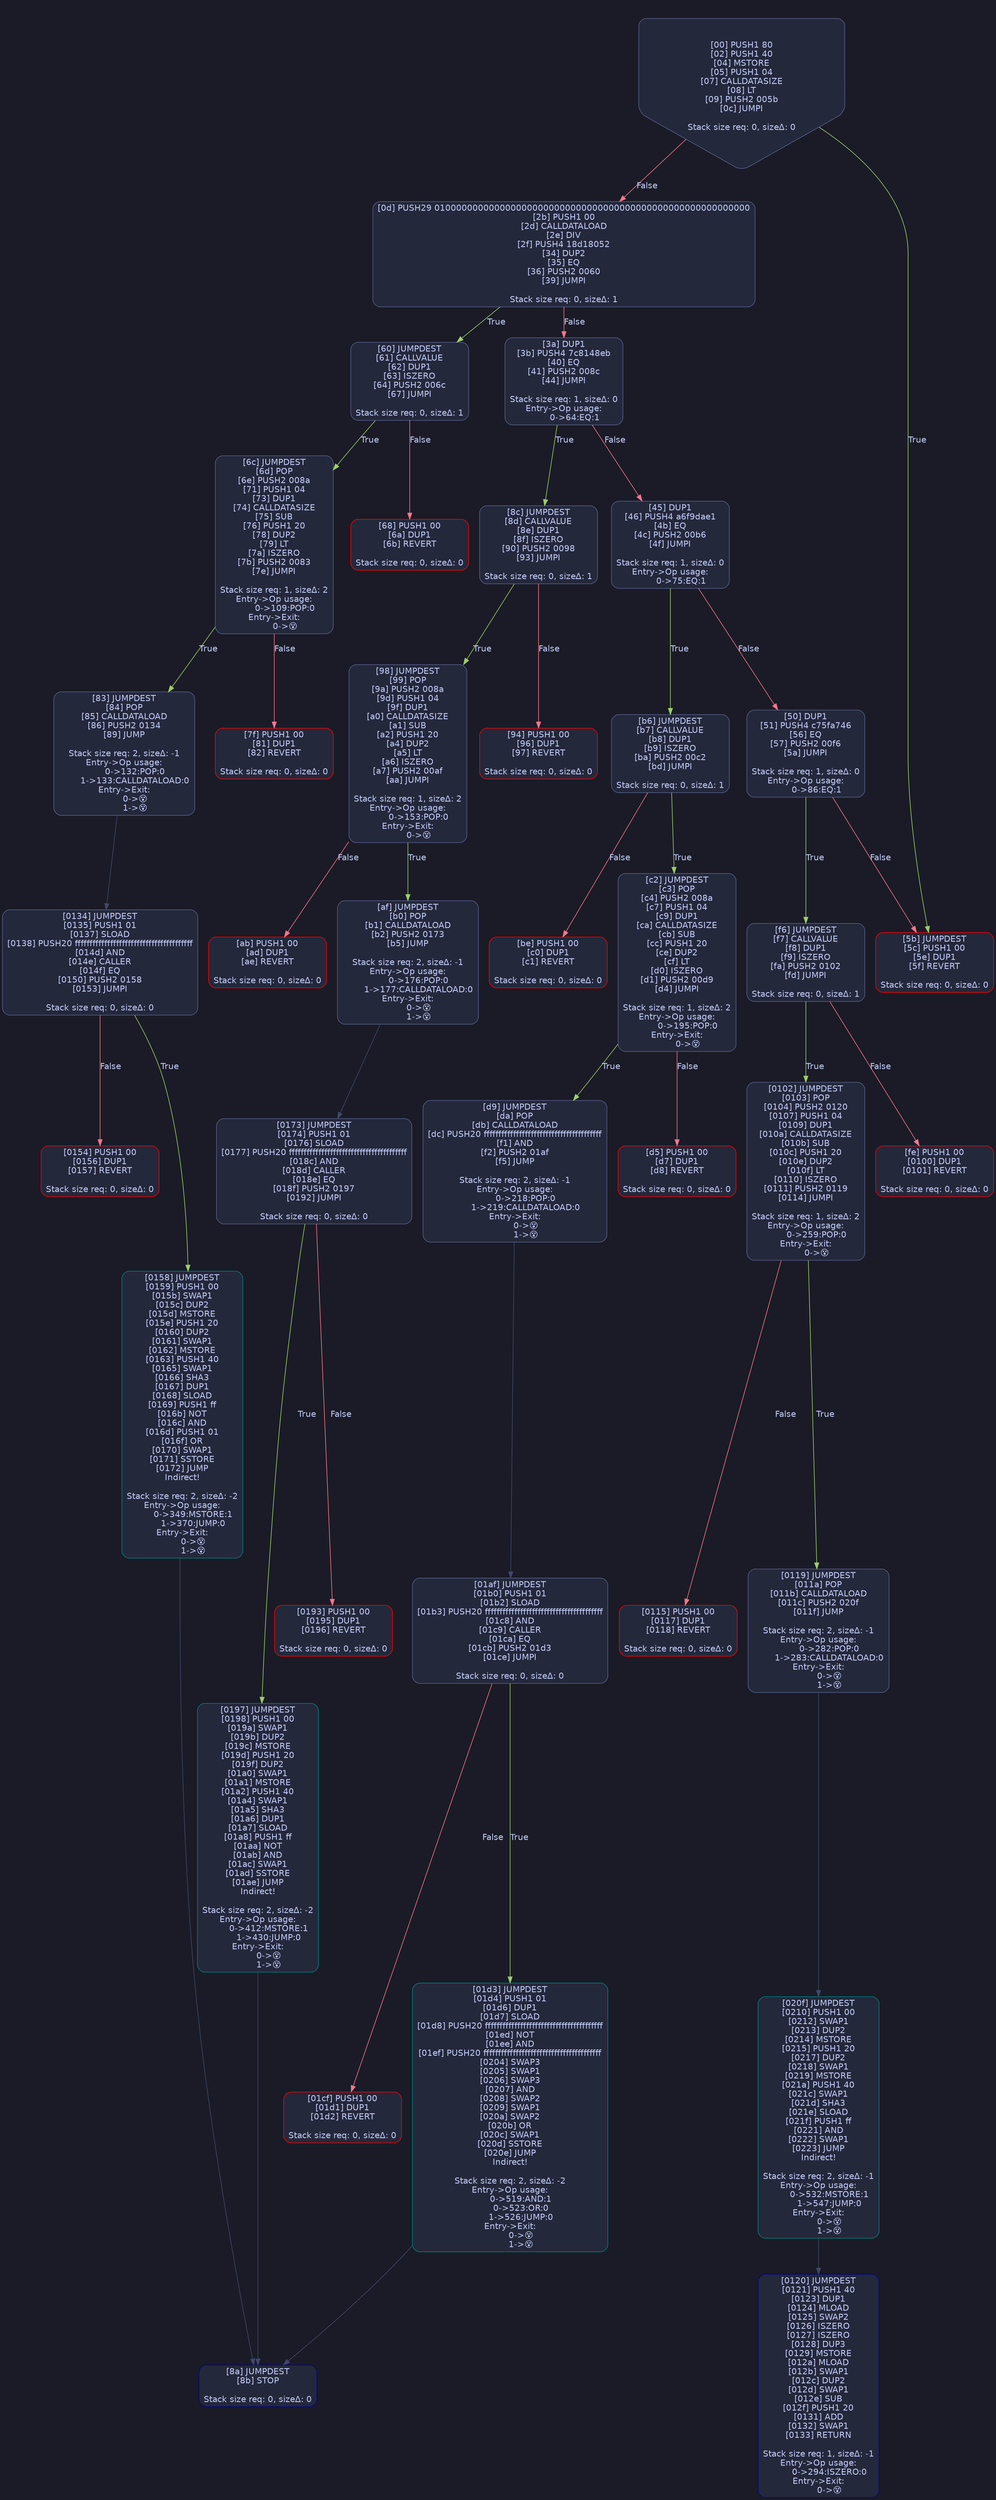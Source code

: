 digraph G {
    node [shape=box, style="filled, rounded", color="#565f89", fontcolor="#c0caf5", fontname="Helvetica", fillcolor="#24283b"];
    edge [color="#414868", fontcolor="#c0caf5", fontname="Helvetica"];
    bgcolor="#1a1b26";
    0 [ label = "[00] PUSH1 80
[02] PUSH1 40
[04] MSTORE
[05] PUSH1 04
[07] CALLDATASIZE
[08] LT
[09] PUSH2 005b
[0c] JUMPI

Stack size req: 0, sizeΔ: 0
" shape = invhouse]
    1 [ label = "[0d] PUSH29 0100000000000000000000000000000000000000000000000000000000
[2b] PUSH1 00
[2d] CALLDATALOAD
[2e] DIV
[2f] PUSH4 18d18052
[34] DUP2
[35] EQ
[36] PUSH2 0060
[39] JUMPI

Stack size req: 0, sizeΔ: 1
"]
    2 [ label = "[3a] DUP1
[3b] PUSH4 7c8148eb
[40] EQ
[41] PUSH2 008c
[44] JUMPI

Stack size req: 1, sizeΔ: 0
Entry->Op usage:
	0->64:EQ:1
"]
    3 [ label = "[45] DUP1
[46] PUSH4 a6f9dae1
[4b] EQ
[4c] PUSH2 00b6
[4f] JUMPI

Stack size req: 1, sizeΔ: 0
Entry->Op usage:
	0->75:EQ:1
"]
    4 [ label = "[50] DUP1
[51] PUSH4 c75fa746
[56] EQ
[57] PUSH2 00f6
[5a] JUMPI

Stack size req: 1, sizeΔ: 0
Entry->Op usage:
	0->86:EQ:1
"]
    5 [ label = "[5b] JUMPDEST
[5c] PUSH1 00
[5e] DUP1
[5f] REVERT

Stack size req: 0, sizeΔ: 0
" color = "red"]
    6 [ label = "[60] JUMPDEST
[61] CALLVALUE
[62] DUP1
[63] ISZERO
[64] PUSH2 006c
[67] JUMPI

Stack size req: 0, sizeΔ: 1
"]
    7 [ label = "[68] PUSH1 00
[6a] DUP1
[6b] REVERT

Stack size req: 0, sizeΔ: 0
" color = "red"]
    8 [ label = "[6c] JUMPDEST
[6d] POP
[6e] PUSH2 008a
[71] PUSH1 04
[73] DUP1
[74] CALLDATASIZE
[75] SUB
[76] PUSH1 20
[78] DUP2
[79] LT
[7a] ISZERO
[7b] PUSH2 0083
[7e] JUMPI

Stack size req: 1, sizeΔ: 2
Entry->Op usage:
	0->109:POP:0
Entry->Exit:
	0->😵
"]
    9 [ label = "[7f] PUSH1 00
[81] DUP1
[82] REVERT

Stack size req: 0, sizeΔ: 0
" color = "red"]
    10 [ label = "[83] JUMPDEST
[84] POP
[85] CALLDATALOAD
[86] PUSH2 0134
[89] JUMP

Stack size req: 2, sizeΔ: -1
Entry->Op usage:
	0->132:POP:0
	1->133:CALLDATALOAD:0
Entry->Exit:
	0->😵
	1->😵
"]
    11 [ label = "[8a] JUMPDEST
[8b] STOP

Stack size req: 0, sizeΔ: 0
" color = "darkblue"]
    12 [ label = "[8c] JUMPDEST
[8d] CALLVALUE
[8e] DUP1
[8f] ISZERO
[90] PUSH2 0098
[93] JUMPI

Stack size req: 0, sizeΔ: 1
"]
    13 [ label = "[94] PUSH1 00
[96] DUP1
[97] REVERT

Stack size req: 0, sizeΔ: 0
" color = "red"]
    14 [ label = "[98] JUMPDEST
[99] POP
[9a] PUSH2 008a
[9d] PUSH1 04
[9f] DUP1
[a0] CALLDATASIZE
[a1] SUB
[a2] PUSH1 20
[a4] DUP2
[a5] LT
[a6] ISZERO
[a7] PUSH2 00af
[aa] JUMPI

Stack size req: 1, sizeΔ: 2
Entry->Op usage:
	0->153:POP:0
Entry->Exit:
	0->😵
"]
    15 [ label = "[ab] PUSH1 00
[ad] DUP1
[ae] REVERT

Stack size req: 0, sizeΔ: 0
" color = "red"]
    16 [ label = "[af] JUMPDEST
[b0] POP
[b1] CALLDATALOAD
[b2] PUSH2 0173
[b5] JUMP

Stack size req: 2, sizeΔ: -1
Entry->Op usage:
	0->176:POP:0
	1->177:CALLDATALOAD:0
Entry->Exit:
	0->😵
	1->😵
"]
    17 [ label = "[b6] JUMPDEST
[b7] CALLVALUE
[b8] DUP1
[b9] ISZERO
[ba] PUSH2 00c2
[bd] JUMPI

Stack size req: 0, sizeΔ: 1
"]
    18 [ label = "[be] PUSH1 00
[c0] DUP1
[c1] REVERT

Stack size req: 0, sizeΔ: 0
" color = "red"]
    19 [ label = "[c2] JUMPDEST
[c3] POP
[c4] PUSH2 008a
[c7] PUSH1 04
[c9] DUP1
[ca] CALLDATASIZE
[cb] SUB
[cc] PUSH1 20
[ce] DUP2
[cf] LT
[d0] ISZERO
[d1] PUSH2 00d9
[d4] JUMPI

Stack size req: 1, sizeΔ: 2
Entry->Op usage:
	0->195:POP:0
Entry->Exit:
	0->😵
"]
    20 [ label = "[d5] PUSH1 00
[d7] DUP1
[d8] REVERT

Stack size req: 0, sizeΔ: 0
" color = "red"]
    21 [ label = "[d9] JUMPDEST
[da] POP
[db] CALLDATALOAD
[dc] PUSH20 ffffffffffffffffffffffffffffffffffffffff
[f1] AND
[f2] PUSH2 01af
[f5] JUMP

Stack size req: 2, sizeΔ: -1
Entry->Op usage:
	0->218:POP:0
	1->219:CALLDATALOAD:0
Entry->Exit:
	0->😵
	1->😵
"]
    22 [ label = "[f6] JUMPDEST
[f7] CALLVALUE
[f8] DUP1
[f9] ISZERO
[fa] PUSH2 0102
[fd] JUMPI

Stack size req: 0, sizeΔ: 1
"]
    23 [ label = "[fe] PUSH1 00
[0100] DUP1
[0101] REVERT

Stack size req: 0, sizeΔ: 0
" color = "red"]
    24 [ label = "[0102] JUMPDEST
[0103] POP
[0104] PUSH2 0120
[0107] PUSH1 04
[0109] DUP1
[010a] CALLDATASIZE
[010b] SUB
[010c] PUSH1 20
[010e] DUP2
[010f] LT
[0110] ISZERO
[0111] PUSH2 0119
[0114] JUMPI

Stack size req: 1, sizeΔ: 2
Entry->Op usage:
	0->259:POP:0
Entry->Exit:
	0->😵
"]
    25 [ label = "[0115] PUSH1 00
[0117] DUP1
[0118] REVERT

Stack size req: 0, sizeΔ: 0
" color = "red"]
    26 [ label = "[0119] JUMPDEST
[011a] POP
[011b] CALLDATALOAD
[011c] PUSH2 020f
[011f] JUMP

Stack size req: 2, sizeΔ: -1
Entry->Op usage:
	0->282:POP:0
	1->283:CALLDATALOAD:0
Entry->Exit:
	0->😵
	1->😵
"]
    27 [ label = "[0120] JUMPDEST
[0121] PUSH1 40
[0123] DUP1
[0124] MLOAD
[0125] SWAP2
[0126] ISZERO
[0127] ISZERO
[0128] DUP3
[0129] MSTORE
[012a] MLOAD
[012b] SWAP1
[012c] DUP2
[012d] SWAP1
[012e] SUB
[012f] PUSH1 20
[0131] ADD
[0132] SWAP1
[0133] RETURN

Stack size req: 1, sizeΔ: -1
Entry->Op usage:
	0->294:ISZERO:0
Entry->Exit:
	0->😵
" color = "darkblue"]
    28 [ label = "[0134] JUMPDEST
[0135] PUSH1 01
[0137] SLOAD
[0138] PUSH20 ffffffffffffffffffffffffffffffffffffffff
[014d] AND
[014e] CALLER
[014f] EQ
[0150] PUSH2 0158
[0153] JUMPI

Stack size req: 0, sizeΔ: 0
"]
    29 [ label = "[0154] PUSH1 00
[0156] DUP1
[0157] REVERT

Stack size req: 0, sizeΔ: 0
" color = "red"]
    30 [ label = "[0158] JUMPDEST
[0159] PUSH1 00
[015b] SWAP1
[015c] DUP2
[015d] MSTORE
[015e] PUSH1 20
[0160] DUP2
[0161] SWAP1
[0162] MSTORE
[0163] PUSH1 40
[0165] SWAP1
[0166] SHA3
[0167] DUP1
[0168] SLOAD
[0169] PUSH1 ff
[016b] NOT
[016c] AND
[016d] PUSH1 01
[016f] OR
[0170] SWAP1
[0171] SSTORE
[0172] JUMP
Indirect!

Stack size req: 2, sizeΔ: -2
Entry->Op usage:
	0->349:MSTORE:1
	1->370:JUMP:0
Entry->Exit:
	0->😵
	1->😵
" color = "teal"]
    31 [ label = "[0173] JUMPDEST
[0174] PUSH1 01
[0176] SLOAD
[0177] PUSH20 ffffffffffffffffffffffffffffffffffffffff
[018c] AND
[018d] CALLER
[018e] EQ
[018f] PUSH2 0197
[0192] JUMPI

Stack size req: 0, sizeΔ: 0
"]
    32 [ label = "[0193] PUSH1 00
[0195] DUP1
[0196] REVERT

Stack size req: 0, sizeΔ: 0
" color = "red"]
    33 [ label = "[0197] JUMPDEST
[0198] PUSH1 00
[019a] SWAP1
[019b] DUP2
[019c] MSTORE
[019d] PUSH1 20
[019f] DUP2
[01a0] SWAP1
[01a1] MSTORE
[01a2] PUSH1 40
[01a4] SWAP1
[01a5] SHA3
[01a6] DUP1
[01a7] SLOAD
[01a8] PUSH1 ff
[01aa] NOT
[01ab] AND
[01ac] SWAP1
[01ad] SSTORE
[01ae] JUMP
Indirect!

Stack size req: 2, sizeΔ: -2
Entry->Op usage:
	0->412:MSTORE:1
	1->430:JUMP:0
Entry->Exit:
	0->😵
	1->😵
" color = "teal"]
    34 [ label = "[01af] JUMPDEST
[01b0] PUSH1 01
[01b2] SLOAD
[01b3] PUSH20 ffffffffffffffffffffffffffffffffffffffff
[01c8] AND
[01c9] CALLER
[01ca] EQ
[01cb] PUSH2 01d3
[01ce] JUMPI

Stack size req: 0, sizeΔ: 0
"]
    35 [ label = "[01cf] PUSH1 00
[01d1] DUP1
[01d2] REVERT

Stack size req: 0, sizeΔ: 0
" color = "red"]
    36 [ label = "[01d3] JUMPDEST
[01d4] PUSH1 01
[01d6] DUP1
[01d7] SLOAD
[01d8] PUSH20 ffffffffffffffffffffffffffffffffffffffff
[01ed] NOT
[01ee] AND
[01ef] PUSH20 ffffffffffffffffffffffffffffffffffffffff
[0204] SWAP3
[0205] SWAP1
[0206] SWAP3
[0207] AND
[0208] SWAP2
[0209] SWAP1
[020a] SWAP2
[020b] OR
[020c] SWAP1
[020d] SSTORE
[020e] JUMP
Indirect!

Stack size req: 2, sizeΔ: -2
Entry->Op usage:
	0->519:AND:1
	0->523:OR:0
	1->526:JUMP:0
Entry->Exit:
	0->😵
	1->😵
" color = "teal"]
    37 [ label = "[020f] JUMPDEST
[0210] PUSH1 00
[0212] SWAP1
[0213] DUP2
[0214] MSTORE
[0215] PUSH1 20
[0217] DUP2
[0218] SWAP1
[0219] MSTORE
[021a] PUSH1 40
[021c] SWAP1
[021d] SHA3
[021e] SLOAD
[021f] PUSH1 ff
[0221] AND
[0222] SWAP1
[0223] JUMP
Indirect!

Stack size req: 2, sizeΔ: -1
Entry->Op usage:
	0->532:MSTORE:1
	1->547:JUMP:0
Entry->Exit:
	0->😵
	1->😵
" color = "teal"]
    0 -> 1 [ label = "False" color = "#f7768e"]
    0 -> 5 [ label = "True" color = "#9ece6a"]
    1 -> 2 [ label = "False" color = "#f7768e"]
    1 -> 6 [ label = "True" color = "#9ece6a"]
    2 -> 3 [ label = "False" color = "#f7768e"]
    2 -> 12 [ label = "True" color = "#9ece6a"]
    3 -> 4 [ label = "False" color = "#f7768e"]
    3 -> 17 [ label = "True" color = "#9ece6a"]
    4 -> 5 [ label = "False" color = "#f7768e"]
    4 -> 22 [ label = "True" color = "#9ece6a"]
    6 -> 7 [ label = "False" color = "#f7768e"]
    6 -> 8 [ label = "True" color = "#9ece6a"]
    8 -> 9 [ label = "False" color = "#f7768e"]
    8 -> 10 [ label = "True" color = "#9ece6a"]
    10 -> 28 [ ]
    12 -> 13 [ label = "False" color = "#f7768e"]
    12 -> 14 [ label = "True" color = "#9ece6a"]
    14 -> 15 [ label = "False" color = "#f7768e"]
    14 -> 16 [ label = "True" color = "#9ece6a"]
    16 -> 31 [ ]
    17 -> 18 [ label = "False" color = "#f7768e"]
    17 -> 19 [ label = "True" color = "#9ece6a"]
    19 -> 20 [ label = "False" color = "#f7768e"]
    19 -> 21 [ label = "True" color = "#9ece6a"]
    21 -> 34 [ ]
    22 -> 23 [ label = "False" color = "#f7768e"]
    22 -> 24 [ label = "True" color = "#9ece6a"]
    24 -> 25 [ label = "False" color = "#f7768e"]
    24 -> 26 [ label = "True" color = "#9ece6a"]
    26 -> 37 [ ]
    28 -> 29 [ label = "False" color = "#f7768e"]
    28 -> 30 [ label = "True" color = "#9ece6a"]
    31 -> 32 [ label = "False" color = "#f7768e"]
    31 -> 33 [ label = "True" color = "#9ece6a"]
    34 -> 35 [ label = "False" color = "#f7768e"]
    34 -> 36 [ label = "True" color = "#9ece6a"]
    30 -> 11 [ ]
    33 -> 11 [ ]
    36 -> 11 [ ]
    37 -> 27 [ ]

}
